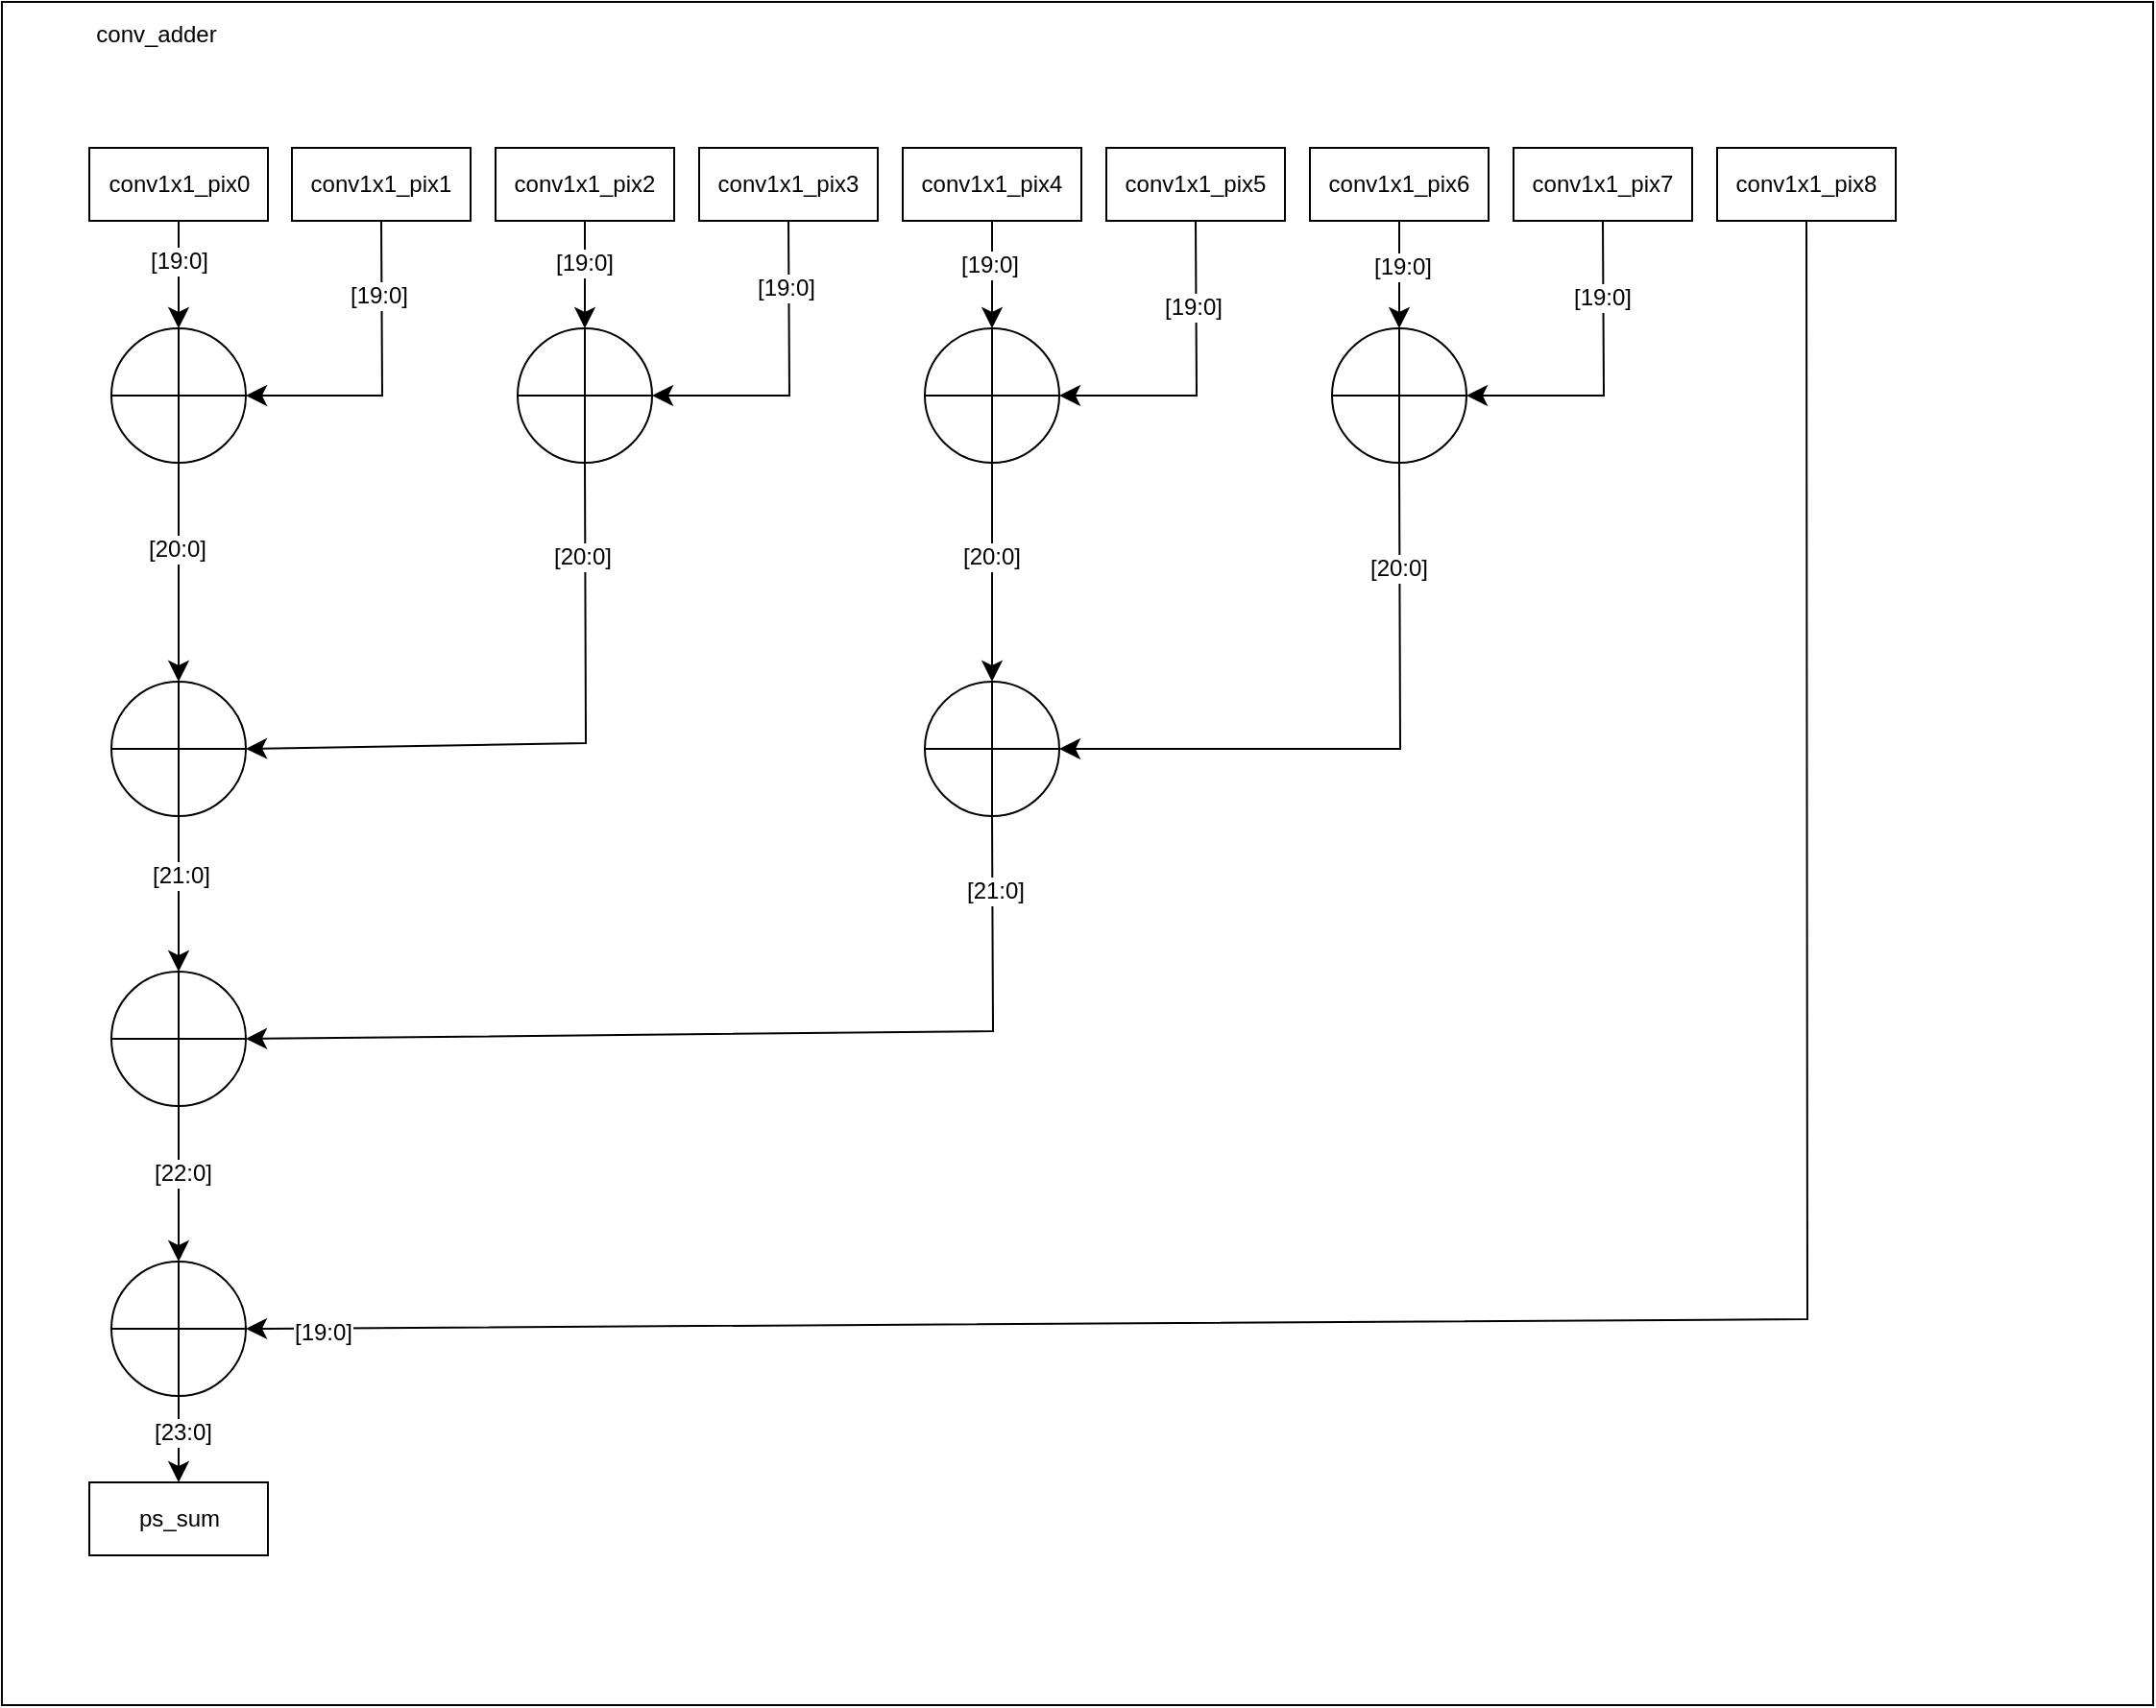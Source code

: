 <mxfile version="26.1.1">
  <diagram name="第 1 页" id="kClTr-sAUO54ppgM1FXn">
    <mxGraphModel dx="1405" dy="2500" grid="0" gridSize="10" guides="1" tooltips="1" connect="1" arrows="1" fold="1" page="0" pageScale="1" pageWidth="827" pageHeight="1169" math="0" shadow="0">
      <root>
        <mxCell id="0" />
        <mxCell id="1" parent="0" />
        <mxCell id="5CWj5tkC7nydaLDc7qxZ-1" value="" style="rounded=0;whiteSpace=wrap;html=1;" vertex="1" parent="1">
          <mxGeometry x="22" y="-151" width="1120" height="887" as="geometry" />
        </mxCell>
        <mxCell id="5CWj5tkC7nydaLDc7qxZ-3" value="conv_adder" style="text;html=1;align=center;verticalAlign=middle;whiteSpace=wrap;rounded=0;" vertex="1" parent="1">
          <mxGeometry x="62" y="-149" width="81" height="30" as="geometry" />
        </mxCell>
        <mxCell id="5CWj5tkC7nydaLDc7qxZ-4" value="conv1x1_pix0" style="rounded=0;whiteSpace=wrap;html=1;" vertex="1" parent="1">
          <mxGeometry x="67.5" y="-75" width="93" height="38" as="geometry" />
        </mxCell>
        <mxCell id="5CWj5tkC7nydaLDc7qxZ-5" value="" style="verticalLabelPosition=bottom;verticalAlign=top;html=1;shape=mxgraph.flowchart.summing_function;" vertex="1" parent="1">
          <mxGeometry x="79" y="19" width="70" height="70" as="geometry" />
        </mxCell>
        <mxCell id="5CWj5tkC7nydaLDc7qxZ-6" value="conv1x1_pix1" style="rounded=0;whiteSpace=wrap;html=1;" vertex="1" parent="1">
          <mxGeometry x="173" y="-75" width="93" height="38" as="geometry" />
        </mxCell>
        <mxCell id="5CWj5tkC7nydaLDc7qxZ-7" value="conv1x1_pix2" style="rounded=0;whiteSpace=wrap;html=1;" vertex="1" parent="1">
          <mxGeometry x="279" y="-75" width="93" height="38" as="geometry" />
        </mxCell>
        <mxCell id="5CWj5tkC7nydaLDc7qxZ-8" value="conv1x1_pix3" style="rounded=0;whiteSpace=wrap;html=1;" vertex="1" parent="1">
          <mxGeometry x="385" y="-75" width="93" height="38" as="geometry" />
        </mxCell>
        <mxCell id="5CWj5tkC7nydaLDc7qxZ-9" value="conv1x1_pix4" style="rounded=0;whiteSpace=wrap;html=1;" vertex="1" parent="1">
          <mxGeometry x="491" y="-75" width="93" height="38" as="geometry" />
        </mxCell>
        <mxCell id="5CWj5tkC7nydaLDc7qxZ-11" value="conv1x1_pix8" style="rounded=0;whiteSpace=wrap;html=1;" vertex="1" parent="1">
          <mxGeometry x="915" y="-75" width="93" height="38" as="geometry" />
        </mxCell>
        <mxCell id="5CWj5tkC7nydaLDc7qxZ-12" value="conv1x1_pix7" style="rounded=0;whiteSpace=wrap;html=1;" vertex="1" parent="1">
          <mxGeometry x="809" y="-75" width="93" height="38" as="geometry" />
        </mxCell>
        <mxCell id="5CWj5tkC7nydaLDc7qxZ-13" value="conv1x1_pix6" style="rounded=0;whiteSpace=wrap;html=1;" vertex="1" parent="1">
          <mxGeometry x="703" y="-75" width="93" height="38" as="geometry" />
        </mxCell>
        <mxCell id="5CWj5tkC7nydaLDc7qxZ-14" value="conv1x1_pix5" style="rounded=0;whiteSpace=wrap;html=1;" vertex="1" parent="1">
          <mxGeometry x="597" y="-75" width="93" height="38" as="geometry" />
        </mxCell>
        <mxCell id="5CWj5tkC7nydaLDc7qxZ-15" value="" style="verticalLabelPosition=bottom;verticalAlign=top;html=1;shape=mxgraph.flowchart.summing_function;" vertex="1" parent="1">
          <mxGeometry x="290.5" y="19" width="70" height="70" as="geometry" />
        </mxCell>
        <mxCell id="5CWj5tkC7nydaLDc7qxZ-16" value="" style="verticalLabelPosition=bottom;verticalAlign=top;html=1;shape=mxgraph.flowchart.summing_function;" vertex="1" parent="1">
          <mxGeometry x="502.5" y="19" width="70" height="70" as="geometry" />
        </mxCell>
        <mxCell id="5CWj5tkC7nydaLDc7qxZ-67" style="edgeStyle=none;curved=1;rounded=0;orthogonalLoop=1;jettySize=auto;html=1;exitX=0.5;exitY=1;exitDx=0;exitDy=0;exitPerimeter=0;entryX=0.5;entryY=0;entryDx=0;entryDy=0;fontSize=12;startSize=8;endSize=8;" edge="1" parent="1" source="5CWj5tkC7nydaLDc7qxZ-17" target="5CWj5tkC7nydaLDc7qxZ-66">
          <mxGeometry relative="1" as="geometry" />
        </mxCell>
        <mxCell id="5CWj5tkC7nydaLDc7qxZ-89" value="[23:0]" style="edgeLabel;html=1;align=center;verticalAlign=middle;resizable=0;points=[];fontSize=12;" vertex="1" connectable="0" parent="5CWj5tkC7nydaLDc7qxZ-67">
          <mxGeometry x="-0.177" y="2" relative="1" as="geometry">
            <mxPoint as="offset" />
          </mxGeometry>
        </mxCell>
        <mxCell id="5CWj5tkC7nydaLDc7qxZ-17" value="" style="verticalLabelPosition=bottom;verticalAlign=top;html=1;shape=mxgraph.flowchart.summing_function;" vertex="1" parent="1">
          <mxGeometry x="79" y="505" width="70" height="70" as="geometry" />
        </mxCell>
        <mxCell id="5CWj5tkC7nydaLDc7qxZ-21" value="" style="verticalLabelPosition=bottom;verticalAlign=top;html=1;shape=mxgraph.flowchart.summing_function;" vertex="1" parent="1">
          <mxGeometry x="714.5" y="19" width="70" height="70" as="geometry" />
        </mxCell>
        <mxCell id="5CWj5tkC7nydaLDc7qxZ-22" value="" style="verticalLabelPosition=bottom;verticalAlign=top;html=1;shape=mxgraph.flowchart.summing_function;" vertex="1" parent="1">
          <mxGeometry x="502.5" y="203" width="70" height="70" as="geometry" />
        </mxCell>
        <mxCell id="5CWj5tkC7nydaLDc7qxZ-23" value="" style="verticalLabelPosition=bottom;verticalAlign=top;html=1;shape=mxgraph.flowchart.summing_function;" vertex="1" parent="1">
          <mxGeometry x="79" y="203" width="70" height="70" as="geometry" />
        </mxCell>
        <mxCell id="5CWj5tkC7nydaLDc7qxZ-39" style="edgeStyle=none;curved=1;rounded=0;orthogonalLoop=1;jettySize=auto;html=1;exitX=0.5;exitY=1;exitDx=0;exitDy=0;exitPerimeter=0;entryX=0.5;entryY=0;entryDx=0;entryDy=0;entryPerimeter=0;fontSize=12;startSize=8;endSize=8;" edge="1" parent="1" source="5CWj5tkC7nydaLDc7qxZ-5" target="5CWj5tkC7nydaLDc7qxZ-23">
          <mxGeometry relative="1" as="geometry" />
        </mxCell>
        <mxCell id="5CWj5tkC7nydaLDc7qxZ-80" value="[20:0]" style="edgeLabel;html=1;align=center;verticalAlign=middle;resizable=0;points=[];fontSize=12;" vertex="1" connectable="0" parent="5CWj5tkC7nydaLDc7qxZ-39">
          <mxGeometry x="-0.21" y="-1" relative="1" as="geometry">
            <mxPoint as="offset" />
          </mxGeometry>
        </mxCell>
        <mxCell id="5CWj5tkC7nydaLDc7qxZ-42" style="edgeStyle=none;curved=1;rounded=0;orthogonalLoop=1;jettySize=auto;html=1;exitX=0.5;exitY=1;exitDx=0;exitDy=0;entryX=0.5;entryY=0;entryDx=0;entryDy=0;entryPerimeter=0;fontSize=12;startSize=8;endSize=8;" edge="1" parent="1" source="5CWj5tkC7nydaLDc7qxZ-4" target="5CWj5tkC7nydaLDc7qxZ-5">
          <mxGeometry relative="1" as="geometry" />
        </mxCell>
        <mxCell id="5CWj5tkC7nydaLDc7qxZ-68" value="[19:0]" style="edgeLabel;html=1;align=center;verticalAlign=middle;resizable=0;points=[];fontSize=12;" vertex="1" connectable="0" parent="5CWj5tkC7nydaLDc7qxZ-42">
          <mxGeometry x="-0.145" y="-1" relative="1" as="geometry">
            <mxPoint x="1" y="-3" as="offset" />
          </mxGeometry>
        </mxCell>
        <mxCell id="5CWj5tkC7nydaLDc7qxZ-44" style="edgeStyle=none;curved=0;rounded=0;orthogonalLoop=1;jettySize=auto;html=1;exitX=0.5;exitY=1;exitDx=0;exitDy=0;entryX=1;entryY=0.5;entryDx=0;entryDy=0;entryPerimeter=0;fontSize=12;startSize=8;endSize=8;" edge="1" parent="1" source="5CWj5tkC7nydaLDc7qxZ-6" target="5CWj5tkC7nydaLDc7qxZ-5">
          <mxGeometry relative="1" as="geometry">
            <Array as="points">
              <mxPoint x="220" y="54" />
            </Array>
          </mxGeometry>
        </mxCell>
        <mxCell id="5CWj5tkC7nydaLDc7qxZ-73" value="[19:0]" style="edgeLabel;html=1;align=center;verticalAlign=middle;resizable=0;points=[];fontSize=12;" vertex="1" connectable="0" parent="5CWj5tkC7nydaLDc7qxZ-44">
          <mxGeometry x="-0.522" y="-2" relative="1" as="geometry">
            <mxPoint as="offset" />
          </mxGeometry>
        </mxCell>
        <mxCell id="5CWj5tkC7nydaLDc7qxZ-45" value="" style="verticalLabelPosition=bottom;verticalAlign=top;html=1;shape=mxgraph.flowchart.summing_function;" vertex="1" parent="1">
          <mxGeometry x="79" y="354" width="70" height="70" as="geometry" />
        </mxCell>
        <mxCell id="5CWj5tkC7nydaLDc7qxZ-46" style="edgeStyle=none;curved=1;rounded=0;orthogonalLoop=1;jettySize=auto;html=1;exitX=0.5;exitY=1;exitDx=0;exitDy=0;exitPerimeter=0;entryX=0.5;entryY=0;entryDx=0;entryDy=0;entryPerimeter=0;fontSize=12;startSize=8;endSize=8;" edge="1" parent="1" source="5CWj5tkC7nydaLDc7qxZ-23" target="5CWj5tkC7nydaLDc7qxZ-45">
          <mxGeometry relative="1" as="geometry" />
        </mxCell>
        <mxCell id="5CWj5tkC7nydaLDc7qxZ-84" value="[21:0]" style="edgeLabel;html=1;align=center;verticalAlign=middle;resizable=0;points=[];fontSize=12;" vertex="1" connectable="0" parent="5CWj5tkC7nydaLDc7qxZ-46">
          <mxGeometry x="-0.229" y="1" relative="1" as="geometry">
            <mxPoint as="offset" />
          </mxGeometry>
        </mxCell>
        <mxCell id="5CWj5tkC7nydaLDc7qxZ-48" style="edgeStyle=none;curved=1;rounded=0;orthogonalLoop=1;jettySize=auto;html=1;exitX=0.5;exitY=1;exitDx=0;exitDy=0;entryX=0.5;entryY=0;entryDx=0;entryDy=0;entryPerimeter=0;fontSize=12;startSize=8;endSize=8;" edge="1" parent="1" source="5CWj5tkC7nydaLDc7qxZ-7" target="5CWj5tkC7nydaLDc7qxZ-15">
          <mxGeometry relative="1" as="geometry" />
        </mxCell>
        <mxCell id="5CWj5tkC7nydaLDc7qxZ-74" value="[19:0]" style="edgeLabel;html=1;align=center;verticalAlign=middle;resizable=0;points=[];fontSize=12;" vertex="1" connectable="0" parent="5CWj5tkC7nydaLDc7qxZ-48">
          <mxGeometry x="-0.218" y="-1" relative="1" as="geometry">
            <mxPoint as="offset" />
          </mxGeometry>
        </mxCell>
        <mxCell id="5CWj5tkC7nydaLDc7qxZ-49" style="edgeStyle=none;curved=0;rounded=0;orthogonalLoop=1;jettySize=auto;html=1;exitX=0.5;exitY=1;exitDx=0;exitDy=0;entryX=1;entryY=0.5;entryDx=0;entryDy=0;entryPerimeter=0;fontSize=12;startSize=8;endSize=8;" edge="1" parent="1" source="5CWj5tkC7nydaLDc7qxZ-8" target="5CWj5tkC7nydaLDc7qxZ-15">
          <mxGeometry relative="1" as="geometry">
            <Array as="points">
              <mxPoint x="432" y="54" />
            </Array>
          </mxGeometry>
        </mxCell>
        <mxCell id="5CWj5tkC7nydaLDc7qxZ-75" value="[19:0]" style="edgeLabel;html=1;align=center;verticalAlign=middle;resizable=0;points=[];fontSize=12;" vertex="1" connectable="0" parent="5CWj5tkC7nydaLDc7qxZ-49">
          <mxGeometry x="-0.576" y="-2" relative="1" as="geometry">
            <mxPoint as="offset" />
          </mxGeometry>
        </mxCell>
        <mxCell id="5CWj5tkC7nydaLDc7qxZ-50" style="edgeStyle=none;curved=1;rounded=0;orthogonalLoop=1;jettySize=auto;html=1;exitX=0.5;exitY=1;exitDx=0;exitDy=0;entryX=0.5;entryY=0;entryDx=0;entryDy=0;entryPerimeter=0;fontSize=12;startSize=8;endSize=8;" edge="1" parent="1" source="5CWj5tkC7nydaLDc7qxZ-9" target="5CWj5tkC7nydaLDc7qxZ-16">
          <mxGeometry relative="1" as="geometry" />
        </mxCell>
        <mxCell id="5CWj5tkC7nydaLDc7qxZ-76" value="[19:0]" style="edgeLabel;html=1;align=center;verticalAlign=middle;resizable=0;points=[];fontSize=12;" vertex="1" connectable="0" parent="5CWj5tkC7nydaLDc7qxZ-50">
          <mxGeometry x="-0.197" y="-2" relative="1" as="geometry">
            <mxPoint as="offset" />
          </mxGeometry>
        </mxCell>
        <mxCell id="5CWj5tkC7nydaLDc7qxZ-51" style="edgeStyle=none;curved=0;rounded=0;orthogonalLoop=1;jettySize=auto;html=1;exitX=0.5;exitY=1;exitDx=0;exitDy=0;entryX=1;entryY=0.5;entryDx=0;entryDy=0;entryPerimeter=0;fontSize=12;startSize=8;endSize=8;" edge="1" parent="1" source="5CWj5tkC7nydaLDc7qxZ-14" target="5CWj5tkC7nydaLDc7qxZ-16">
          <mxGeometry relative="1" as="geometry">
            <Array as="points">
              <mxPoint x="644" y="54" />
            </Array>
          </mxGeometry>
        </mxCell>
        <mxCell id="5CWj5tkC7nydaLDc7qxZ-77" value="[19:0]" style="edgeLabel;html=1;align=center;verticalAlign=middle;resizable=0;points=[];fontSize=12;" vertex="1" connectable="0" parent="5CWj5tkC7nydaLDc7qxZ-51">
          <mxGeometry x="-0.453" y="-2" relative="1" as="geometry">
            <mxPoint as="offset" />
          </mxGeometry>
        </mxCell>
        <mxCell id="5CWj5tkC7nydaLDc7qxZ-52" style="edgeStyle=none;curved=1;rounded=0;orthogonalLoop=1;jettySize=auto;html=1;exitX=0.5;exitY=1;exitDx=0;exitDy=0;entryX=0.5;entryY=0;entryDx=0;entryDy=0;entryPerimeter=0;fontSize=12;startSize=8;endSize=8;" edge="1" parent="1" source="5CWj5tkC7nydaLDc7qxZ-13" target="5CWj5tkC7nydaLDc7qxZ-21">
          <mxGeometry relative="1" as="geometry" />
        </mxCell>
        <mxCell id="5CWj5tkC7nydaLDc7qxZ-78" value="[19:0]" style="edgeLabel;html=1;align=center;verticalAlign=middle;resizable=0;points=[];fontSize=12;" vertex="1" connectable="0" parent="5CWj5tkC7nydaLDc7qxZ-52">
          <mxGeometry x="-0.137" y="1" relative="1" as="geometry">
            <mxPoint as="offset" />
          </mxGeometry>
        </mxCell>
        <mxCell id="5CWj5tkC7nydaLDc7qxZ-53" style="edgeStyle=none;curved=0;rounded=0;orthogonalLoop=1;jettySize=auto;html=1;exitX=0.5;exitY=1;exitDx=0;exitDy=0;entryX=1;entryY=0.5;entryDx=0;entryDy=0;entryPerimeter=0;fontSize=12;startSize=8;endSize=8;" edge="1" parent="1" source="5CWj5tkC7nydaLDc7qxZ-12" target="5CWj5tkC7nydaLDc7qxZ-21">
          <mxGeometry relative="1" as="geometry">
            <Array as="points">
              <mxPoint x="856" y="54" />
            </Array>
          </mxGeometry>
        </mxCell>
        <mxCell id="5CWj5tkC7nydaLDc7qxZ-79" value="[19:0]" style="edgeLabel;html=1;align=center;verticalAlign=middle;resizable=0;points=[];fontSize=12;" vertex="1" connectable="0" parent="5CWj5tkC7nydaLDc7qxZ-53">
          <mxGeometry x="-0.507" y="-1" relative="1" as="geometry">
            <mxPoint as="offset" />
          </mxGeometry>
        </mxCell>
        <mxCell id="5CWj5tkC7nydaLDc7qxZ-57" style="edgeStyle=none;curved=1;rounded=0;orthogonalLoop=1;jettySize=auto;html=1;exitX=0.5;exitY=1;exitDx=0;exitDy=0;exitPerimeter=0;entryX=0.5;entryY=0;entryDx=0;entryDy=0;entryPerimeter=0;fontSize=12;startSize=8;endSize=8;" edge="1" parent="1" source="5CWj5tkC7nydaLDc7qxZ-16" target="5CWj5tkC7nydaLDc7qxZ-22">
          <mxGeometry relative="1" as="geometry" />
        </mxCell>
        <mxCell id="5CWj5tkC7nydaLDc7qxZ-82" value="[20:0]" style="edgeLabel;html=1;align=center;verticalAlign=middle;resizable=0;points=[];fontSize=12;" vertex="1" connectable="0" parent="5CWj5tkC7nydaLDc7qxZ-57">
          <mxGeometry x="-0.152" y="-1" relative="1" as="geometry">
            <mxPoint as="offset" />
          </mxGeometry>
        </mxCell>
        <mxCell id="5CWj5tkC7nydaLDc7qxZ-58" style="edgeStyle=none;curved=0;rounded=0;orthogonalLoop=1;jettySize=auto;html=1;exitX=0.5;exitY=1;exitDx=0;exitDy=0;exitPerimeter=0;entryX=1;entryY=0.5;entryDx=0;entryDy=0;entryPerimeter=0;fontSize=12;startSize=8;endSize=8;" edge="1" parent="1" source="5CWj5tkC7nydaLDc7qxZ-21" target="5CWj5tkC7nydaLDc7qxZ-22">
          <mxGeometry relative="1" as="geometry">
            <Array as="points">
              <mxPoint x="750" y="238" />
            </Array>
          </mxGeometry>
        </mxCell>
        <mxCell id="5CWj5tkC7nydaLDc7qxZ-83" value="[20:0]" style="edgeLabel;html=1;align=center;verticalAlign=middle;resizable=0;points=[];fontSize=12;" vertex="1" connectable="0" parent="5CWj5tkC7nydaLDc7qxZ-58">
          <mxGeometry x="-0.667" y="-1" relative="1" as="geometry">
            <mxPoint as="offset" />
          </mxGeometry>
        </mxCell>
        <mxCell id="5CWj5tkC7nydaLDc7qxZ-59" style="edgeStyle=none;curved=0;rounded=0;orthogonalLoop=1;jettySize=auto;html=1;exitX=0.5;exitY=1;exitDx=0;exitDy=0;exitPerimeter=0;entryX=1;entryY=0.5;entryDx=0;entryDy=0;entryPerimeter=0;fontSize=12;startSize=8;endSize=8;" edge="1" parent="1" source="5CWj5tkC7nydaLDc7qxZ-15" target="5CWj5tkC7nydaLDc7qxZ-23">
          <mxGeometry relative="1" as="geometry">
            <Array as="points">
              <mxPoint x="326" y="235" />
            </Array>
          </mxGeometry>
        </mxCell>
        <mxCell id="5CWj5tkC7nydaLDc7qxZ-81" value="[20:0]" style="edgeLabel;html=1;align=center;verticalAlign=middle;resizable=0;points=[];fontSize=12;" vertex="1" connectable="0" parent="5CWj5tkC7nydaLDc7qxZ-59">
          <mxGeometry x="-0.697" y="-2" relative="1" as="geometry">
            <mxPoint as="offset" />
          </mxGeometry>
        </mxCell>
        <mxCell id="5CWj5tkC7nydaLDc7qxZ-60" style="edgeStyle=none;curved=0;rounded=0;orthogonalLoop=1;jettySize=auto;html=1;exitX=0.5;exitY=1;exitDx=0;exitDy=0;exitPerimeter=0;entryX=1;entryY=0.5;entryDx=0;entryDy=0;entryPerimeter=0;fontSize=12;startSize=8;endSize=8;" edge="1" parent="1" source="5CWj5tkC7nydaLDc7qxZ-22" target="5CWj5tkC7nydaLDc7qxZ-45">
          <mxGeometry relative="1" as="geometry">
            <Array as="points">
              <mxPoint x="538" y="385" />
            </Array>
          </mxGeometry>
        </mxCell>
        <mxCell id="5CWj5tkC7nydaLDc7qxZ-85" value="[21:0]" style="edgeLabel;html=1;align=center;verticalAlign=middle;resizable=0;points=[];fontSize=12;" vertex="1" connectable="0" parent="5CWj5tkC7nydaLDc7qxZ-60">
          <mxGeometry x="-0.844" y="1" relative="1" as="geometry">
            <mxPoint as="offset" />
          </mxGeometry>
        </mxCell>
        <mxCell id="5CWj5tkC7nydaLDc7qxZ-61" style="edgeStyle=none;curved=1;rounded=0;orthogonalLoop=1;jettySize=auto;html=1;exitX=0.5;exitY=1;exitDx=0;exitDy=0;exitPerimeter=0;entryX=0.5;entryY=0;entryDx=0;entryDy=0;entryPerimeter=0;fontSize=12;startSize=8;endSize=8;" edge="1" parent="1" source="5CWj5tkC7nydaLDc7qxZ-45" target="5CWj5tkC7nydaLDc7qxZ-17">
          <mxGeometry relative="1" as="geometry" />
        </mxCell>
        <mxCell id="5CWj5tkC7nydaLDc7qxZ-86" value="[22:0]" style="edgeLabel;html=1;align=center;verticalAlign=middle;resizable=0;points=[];fontSize=12;" vertex="1" connectable="0" parent="5CWj5tkC7nydaLDc7qxZ-61">
          <mxGeometry x="-0.144" y="2" relative="1" as="geometry">
            <mxPoint as="offset" />
          </mxGeometry>
        </mxCell>
        <mxCell id="5CWj5tkC7nydaLDc7qxZ-62" style="edgeStyle=none;curved=0;rounded=0;orthogonalLoop=1;jettySize=auto;html=1;exitX=0.5;exitY=1;exitDx=0;exitDy=0;entryX=1;entryY=0.5;entryDx=0;entryDy=0;entryPerimeter=0;fontSize=12;startSize=8;endSize=8;" edge="1" parent="1" source="5CWj5tkC7nydaLDc7qxZ-11" target="5CWj5tkC7nydaLDc7qxZ-17">
          <mxGeometry relative="1" as="geometry">
            <Array as="points">
              <mxPoint x="962" y="535" />
            </Array>
          </mxGeometry>
        </mxCell>
        <mxCell id="5CWj5tkC7nydaLDc7qxZ-88" value="[19:0]" style="edgeLabel;html=1;align=center;verticalAlign=middle;resizable=0;points=[];fontSize=12;" vertex="1" connectable="0" parent="5CWj5tkC7nydaLDc7qxZ-62">
          <mxGeometry x="0.942" y="2" relative="1" as="geometry">
            <mxPoint as="offset" />
          </mxGeometry>
        </mxCell>
        <mxCell id="5CWj5tkC7nydaLDc7qxZ-66" value="ps_sum" style="rounded=0;whiteSpace=wrap;html=1;" vertex="1" parent="1">
          <mxGeometry x="67.5" y="620" width="93" height="38" as="geometry" />
        </mxCell>
      </root>
    </mxGraphModel>
  </diagram>
</mxfile>
